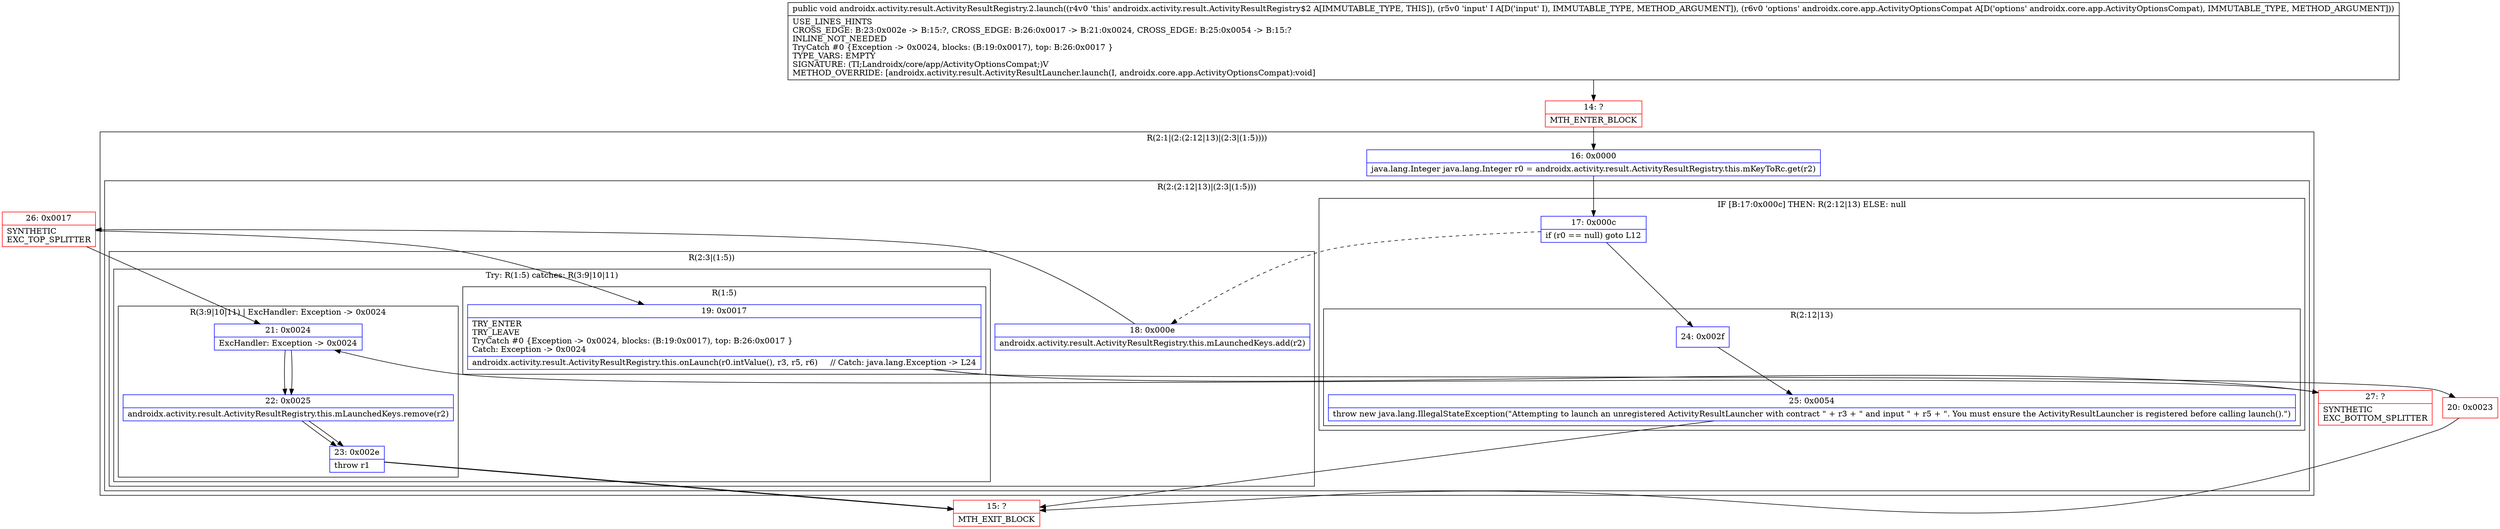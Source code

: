 digraph "CFG forandroidx.activity.result.ActivityResultRegistry.2.launch(Ljava\/lang\/Object;Landroidx\/core\/app\/ActivityOptionsCompat;)V" {
subgraph cluster_Region_1510007909 {
label = "R(2:1|(2:(2:12|13)|(2:3|(1:5))))";
node [shape=record,color=blue];
Node_16 [shape=record,label="{16\:\ 0x0000|java.lang.Integer java.lang.Integer r0 = androidx.activity.result.ActivityResultRegistry.this.mKeyToRc.get(r2)\l}"];
subgraph cluster_Region_1223916848 {
label = "R(2:(2:12|13)|(2:3|(1:5)))";
node [shape=record,color=blue];
subgraph cluster_IfRegion_1750149183 {
label = "IF [B:17:0x000c] THEN: R(2:12|13) ELSE: null";
node [shape=record,color=blue];
Node_17 [shape=record,label="{17\:\ 0x000c|if (r0 == null) goto L12\l}"];
subgraph cluster_Region_1993770311 {
label = "R(2:12|13)";
node [shape=record,color=blue];
Node_24 [shape=record,label="{24\:\ 0x002f}"];
Node_25 [shape=record,label="{25\:\ 0x0054|throw new java.lang.IllegalStateException(\"Attempting to launch an unregistered ActivityResultLauncher with contract \" + r3 + \" and input \" + r5 + \". You must ensure the ActivityResultLauncher is registered before calling launch().\")\l}"];
}
}
subgraph cluster_Region_1745537790 {
label = "R(2:3|(1:5))";
node [shape=record,color=blue];
Node_18 [shape=record,label="{18\:\ 0x000e|androidx.activity.result.ActivityResultRegistry.this.mLaunchedKeys.add(r2)\l}"];
subgraph cluster_TryCatchRegion_156600741 {
label = "Try: R(1:5) catches: R(3:9|10|11)";
node [shape=record,color=blue];
subgraph cluster_Region_971807550 {
label = "R(1:5)";
node [shape=record,color=blue];
Node_19 [shape=record,label="{19\:\ 0x0017|TRY_ENTER\lTRY_LEAVE\lTryCatch #0 \{Exception \-\> 0x0024, blocks: (B:19:0x0017), top: B:26:0x0017 \}\lCatch: Exception \-\> 0x0024\l|androidx.activity.result.ActivityResultRegistry.this.onLaunch(r0.intValue(), r3, r5, r6)     \/\/ Catch: java.lang.Exception \-\> L24\l}"];
}
subgraph cluster_Region_1520201538 {
label = "R(3:9|10|11) | ExcHandler: Exception \-\> 0x0024\l";
node [shape=record,color=blue];
Node_21 [shape=record,label="{21\:\ 0x0024|ExcHandler: Exception \-\> 0x0024\l}"];
Node_22 [shape=record,label="{22\:\ 0x0025|androidx.activity.result.ActivityResultRegistry.this.mLaunchedKeys.remove(r2)\l}"];
Node_23 [shape=record,label="{23\:\ 0x002e|throw r1\l}"];
}
}
}
}
}
subgraph cluster_Region_1520201538 {
label = "R(3:9|10|11) | ExcHandler: Exception \-\> 0x0024\l";
node [shape=record,color=blue];
Node_21 [shape=record,label="{21\:\ 0x0024|ExcHandler: Exception \-\> 0x0024\l}"];
Node_22 [shape=record,label="{22\:\ 0x0025|androidx.activity.result.ActivityResultRegistry.this.mLaunchedKeys.remove(r2)\l}"];
Node_23 [shape=record,label="{23\:\ 0x002e|throw r1\l}"];
}
Node_14 [shape=record,color=red,label="{14\:\ ?|MTH_ENTER_BLOCK\l}"];
Node_26 [shape=record,color=red,label="{26\:\ 0x0017|SYNTHETIC\lEXC_TOP_SPLITTER\l}"];
Node_20 [shape=record,color=red,label="{20\:\ 0x0023}"];
Node_15 [shape=record,color=red,label="{15\:\ ?|MTH_EXIT_BLOCK\l}"];
Node_27 [shape=record,color=red,label="{27\:\ ?|SYNTHETIC\lEXC_BOTTOM_SPLITTER\l}"];
MethodNode[shape=record,label="{public void androidx.activity.result.ActivityResultRegistry.2.launch((r4v0 'this' androidx.activity.result.ActivityResultRegistry$2 A[IMMUTABLE_TYPE, THIS]), (r5v0 'input' I A[D('input' I), IMMUTABLE_TYPE, METHOD_ARGUMENT]), (r6v0 'options' androidx.core.app.ActivityOptionsCompat A[D('options' androidx.core.app.ActivityOptionsCompat), IMMUTABLE_TYPE, METHOD_ARGUMENT]))  | USE_LINES_HINTS\lCROSS_EDGE: B:23:0x002e \-\> B:15:?, CROSS_EDGE: B:26:0x0017 \-\> B:21:0x0024, CROSS_EDGE: B:25:0x0054 \-\> B:15:?\lINLINE_NOT_NEEDED\lTryCatch #0 \{Exception \-\> 0x0024, blocks: (B:19:0x0017), top: B:26:0x0017 \}\lTYPE_VARS: EMPTY\lSIGNATURE: (TI;Landroidx\/core\/app\/ActivityOptionsCompat;)V\lMETHOD_OVERRIDE: [androidx.activity.result.ActivityResultLauncher.launch(I, androidx.core.app.ActivityOptionsCompat):void]\l}"];
MethodNode -> Node_14;Node_16 -> Node_17;
Node_17 -> Node_18[style=dashed];
Node_17 -> Node_24;
Node_24 -> Node_25;
Node_25 -> Node_15;
Node_18 -> Node_26;
Node_19 -> Node_20;
Node_19 -> Node_27;
Node_21 -> Node_22;
Node_22 -> Node_23;
Node_23 -> Node_15;
Node_21 -> Node_22;
Node_22 -> Node_23;
Node_23 -> Node_15;
Node_14 -> Node_16;
Node_26 -> Node_19;
Node_26 -> Node_21;
Node_20 -> Node_15;
Node_27 -> Node_21;
}

